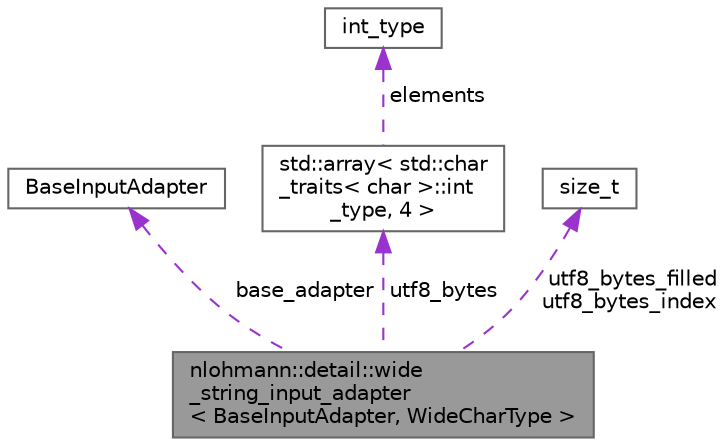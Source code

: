 digraph "nlohmann::detail::wide_string_input_adapter&lt; BaseInputAdapter, WideCharType &gt;"
{
 // LATEX_PDF_SIZE
  bgcolor="transparent";
  edge [fontname=Helvetica,fontsize=10,labelfontname=Helvetica,labelfontsize=10];
  node [fontname=Helvetica,fontsize=10,shape=box,height=0.2,width=0.4];
  Node1 [label="nlohmann::detail::wide\l_string_input_adapter\l\< BaseInputAdapter, WideCharType \>",height=0.2,width=0.4,color="gray40", fillcolor="grey60", style="filled", fontcolor="black",tooltip=" "];
  Node2 -> Node1 [dir="back",color="darkorchid3",style="dashed",label=" base_adapter" ];
  Node2 [label="BaseInputAdapter",height=0.2,width=0.4,color="gray40", fillcolor="white", style="filled",tooltip=" "];
  Node3 -> Node1 [dir="back",color="darkorchid3",style="dashed",label=" utf8_bytes" ];
  Node3 [label="std::array\< std::char\l_traits\< char \>::int\l_type, 4 \>",height=0.2,width=0.4,color="gray40", fillcolor="white", style="filled",tooltip=" "];
  Node4 -> Node3 [dir="back",color="darkorchid3",style="dashed",label=" elements" ];
  Node4 [label="int_type",height=0.2,width=0.4,color="gray40", fillcolor="white", style="filled",tooltip=" "];
  Node5 -> Node1 [dir="back",color="darkorchid3",style="dashed",label=" utf8_bytes_filled\nutf8_bytes_index" ];
  Node5 [label="size_t",height=0.2,width=0.4,color="gray40", fillcolor="white", style="filled",tooltip=" "];
}
